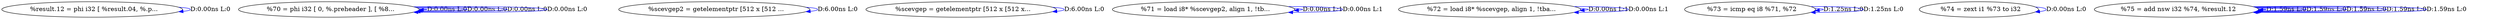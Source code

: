 digraph {
Node0x2e6b230[label="  %result.12 = phi i32 [ %result.04, %.p..."];
Node0x2e6b230 -> Node0x2e6b230[label="D:0.00ns L:0",color=blue];
Node0x2e6b310[label="  %70 = phi i32 [ 0, %.preheader ], [ %8..."];
Node0x2e6b310 -> Node0x2e6b310[label="D:0.00ns L:0",color=blue];
Node0x2e6b310 -> Node0x2e6b310[label="D:0.00ns L:0",color=blue];
Node0x2e6b310 -> Node0x2e6b310[label="D:0.00ns L:0",color=blue];
Node0x2e6b310 -> Node0x2e6b310[label="D:0.00ns L:0",color=blue];
Node0x2e6eb90[label="  %scevgep2 = getelementptr [512 x [512 ..."];
Node0x2e6eb90 -> Node0x2e6eb90[label="D:6.00ns L:0",color=blue];
Node0x2e6ec70[label="  %scevgep = getelementptr [512 x [512 x..."];
Node0x2e6ec70 -> Node0x2e6ec70[label="D:6.00ns L:0",color=blue];
Node0x2e6ed50[label="  %71 = load i8* %scevgep2, align 1, !tb..."];
Node0x2e6ed50 -> Node0x2e6ed50[label="D:0.00ns L:1",color=blue];
Node0x2e6ed50 -> Node0x2e6ed50[label="D:0.00ns L:1",color=blue];
Node0x2e6ee30[label="  %72 = load i8* %scevgep, align 1, !tba..."];
Node0x2e6ee30 -> Node0x2e6ee30[label="D:0.00ns L:1",color=blue];
Node0x2e6ee30 -> Node0x2e6ee30[label="D:0.00ns L:1",color=blue];
Node0x2e6ef10[label="  %73 = icmp eq i8 %71, %72"];
Node0x2e6ef10 -> Node0x2e6ef10[label="D:1.25ns L:0",color=blue];
Node0x2e6ef10 -> Node0x2e6ef10[label="D:1.25ns L:0",color=blue];
Node0x2e6eff0[label="  %74 = zext i1 %73 to i32"];
Node0x2e6eff0 -> Node0x2e6eff0[label="D:0.00ns L:0",color=blue];
Node0x2e6f0d0[label="  %75 = add nsw i32 %74, %result.12"];
Node0x2e6f0d0 -> Node0x2e6f0d0[label="D:1.59ns L:0",color=blue];
Node0x2e6f0d0 -> Node0x2e6f0d0[label="D:1.59ns L:0",color=blue];
Node0x2e6f0d0 -> Node0x2e6f0d0[label="D:1.59ns L:0",color=blue];
Node0x2e6f0d0 -> Node0x2e6f0d0[label="D:1.59ns L:0",color=blue];
Node0x2e6f0d0 -> Node0x2e6f0d0[label="D:1.59ns L:0",color=blue];
}
